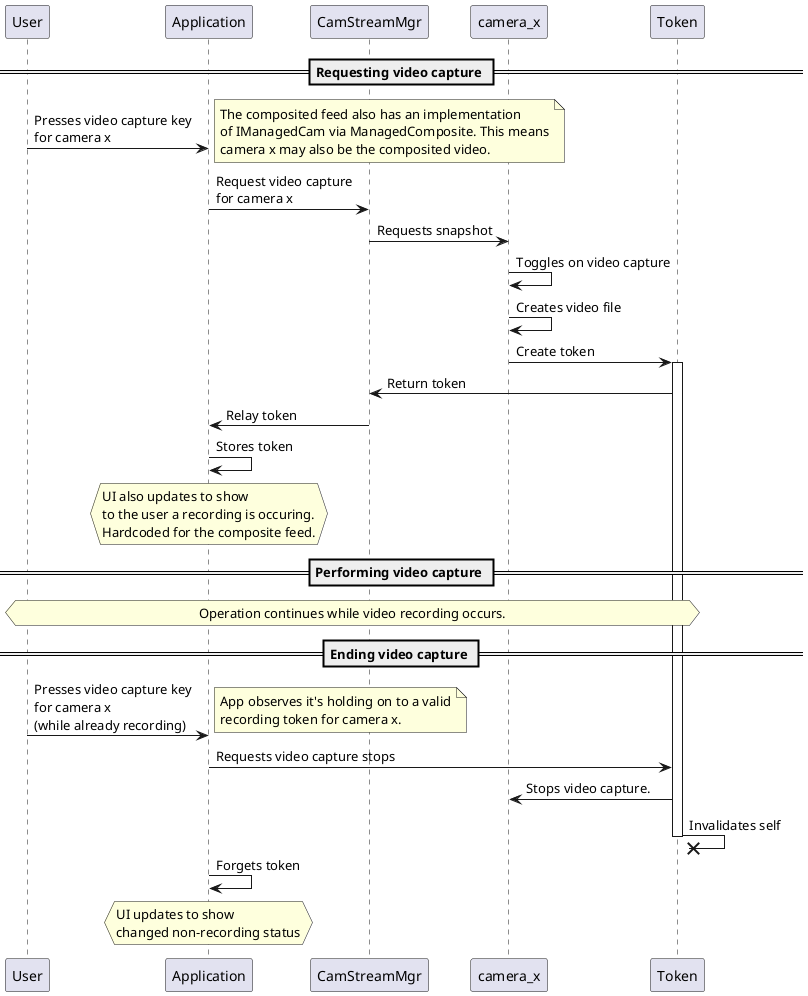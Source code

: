 	
@startuml

== Requesting video capture ==

User -> Application : Presses video capture key\nfor camera x
note right
  The composited feed also has an implementation
  of IManagedCam via ManagedComposite. This means
  camera x may also be the composited video.
end note
Application -> CamStreamMgr : Request video capture\nfor camera x
CamStreamMgr -> camera_x : Requests snapshot
camera_x -> camera_x : Toggles on video capture
camera_x -> camera_x : Creates video file
camera_x -> Token ++ : Create token
Token -> CamStreamMgr : Return token
CamStreamMgr -> Application : Relay token
Application -> Application : Stores token
hnote over Application: UI also updates to show\nto the user a recording is occuring.\nHardcoded for the composite feed.

== Performing video capture ==

hnote across: Operation continues while video recording occurs.

== Ending video capture ==

User -> Application : Presses video capture key\nfor camera x\n(while already recording)
note right
  App observes it's holding on to a valid
  recording token for camera x.
end note

Application -> Token : Requests video capture stops
Token -> camera_x : Stops video capture.
Token ->x Token -- : Invalidates self
Application -> Application : Forgets token

hnote over Application: UI updates to show\nchanged non-recording status

@enduml